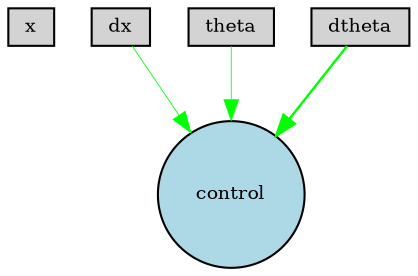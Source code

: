 digraph {
	node [fontsize=9 height=0.2 shape=circle width=0.2]
	x [fillcolor=lightgray shape=box style=filled]
	dx [fillcolor=lightgray shape=box style=filled]
	theta [fillcolor=lightgray shape=box style=filled]
	dtheta [fillcolor=lightgray shape=box style=filled]
	control [fillcolor=lightblue style=filled]
	dx -> control [color=green penwidth=0.4063049982706509 style=solid]
	theta -> control [color=green penwidth=0.3885163701692942 style=solid]
	dtheta -> control [color=green penwidth=1.1433339605728063 style=solid]
}
